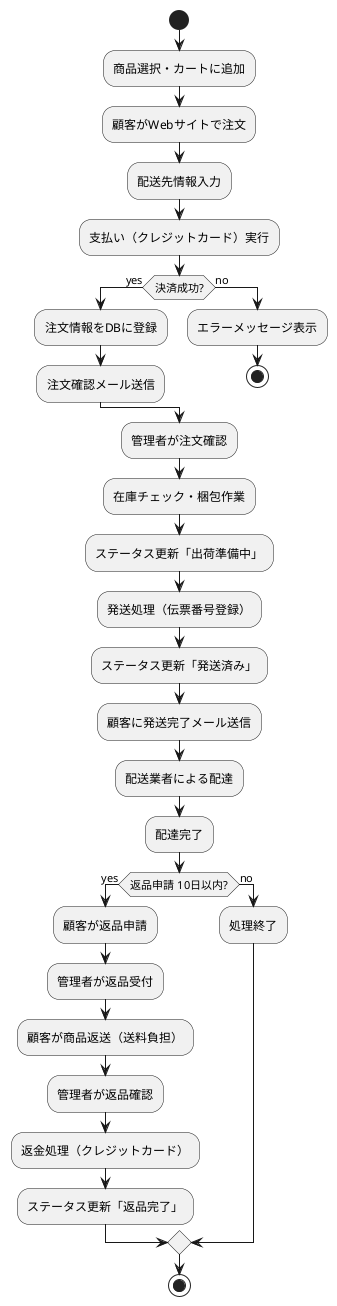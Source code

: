 @startuml
start

:商品選択・カートに追加;
:顧客がWebサイトで注文;
:配送先情報入力;
:支払い（クレジットカード）実行;

if (決済成功?) then (yes)
  :注文情報をDBに登録;
  :注文確認メール送信;
else (no)
  :エラーメッセージ表示;
  stop
endif

:管理者が注文確認;
:在庫チェック・梱包作業;
:ステータス更新「出荷準備中」;

:発送処理（伝票番号登録）;
:ステータス更新「発送済み」;
:顧客に発送完了メール送信;
:配送業者による配達;
:配達完了;

if (返品申請 10日以内?) then (yes)
  :顧客が返品申請;
  :管理者が返品受付;
  :顧客が商品返送（送料負担）;
  :管理者が返品確認;
  :返金処理（クレジットカード）;
  :ステータス更新「返品完了」;
else (no)
  :処理終了;
endif

stop
@enduml

